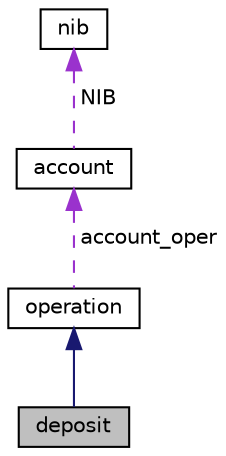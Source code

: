 digraph G
{
  edge [fontname="Helvetica",fontsize="10",labelfontname="Helvetica",labelfontsize="10"];
  node [fontname="Helvetica",fontsize="10",shape=record];
  Node1 [label="deposit",height=0.2,width=0.4,color="black", fillcolor="grey75", style="filled" fontcolor="black"];
  Node2 -> Node1 [dir="back",color="midnightblue",fontsize="10",style="solid",fontname="Helvetica"];
  Node2 [label="operation",height=0.2,width=0.4,color="black", fillcolor="white", style="filled",URL="$classoperation.html"];
  Node3 -> Node2 [dir="back",color="darkorchid3",fontsize="10",style="dashed",label=" account_oper" ,fontname="Helvetica"];
  Node3 [label="account",height=0.2,width=0.4,color="black", fillcolor="white", style="filled",URL="$classaccount.html",tooltip="Class Accounts."];
  Node4 -> Node3 [dir="back",color="darkorchid3",fontsize="10",style="dashed",label=" NIB" ,fontname="Helvetica"];
  Node4 [label="nib",height=0.2,width=0.4,color="black", fillcolor="white", style="filled",URL="$classnib.html",tooltip="Numero de Identificao Bancaria (21 Digits) - Format BBBB AAAA NNNN NNNN NNNC C."];
}
